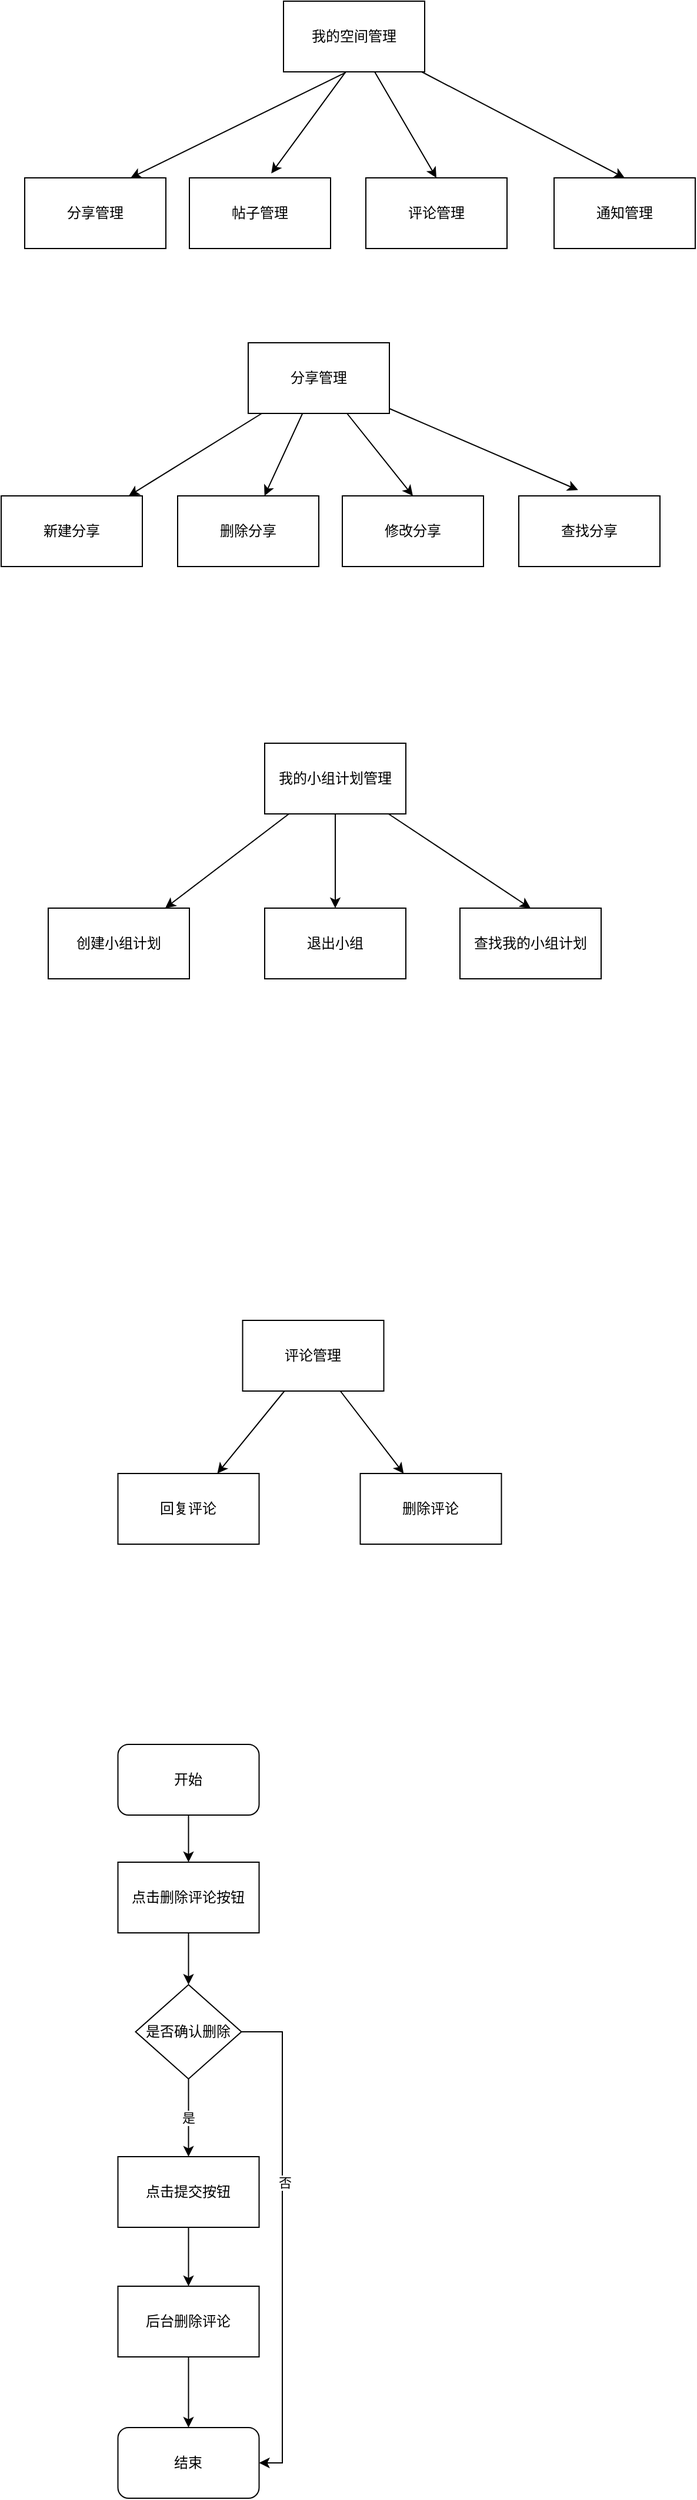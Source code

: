 <mxfile version="14.5.8" type="github">
  <diagram id="l1woym5PyaYvX-WYWoOk" name="第 1 页">
    <mxGraphModel dx="1826" dy="783" grid="1" gridSize="10" guides="1" tooltips="1" connect="1" arrows="1" fold="1" page="1" pageScale="1" pageWidth="827" pageHeight="1169" math="0" shadow="0">
      <root>
        <mxCell id="0" />
        <mxCell id="1" parent="0" />
        <mxCell id="XaT9iRLzHhanpR3D9ciT-6" style="rounded=0;orthogonalLoop=1;jettySize=auto;html=1;exitX=0.44;exitY=1.01;exitDx=0;exitDy=0;entryX=0.75;entryY=0;entryDx=0;entryDy=0;exitPerimeter=0;" parent="1" source="XaT9iRLzHhanpR3D9ciT-1" target="XaT9iRLzHhanpR3D9ciT-2" edge="1">
          <mxGeometry relative="1" as="geometry" />
        </mxCell>
        <mxCell id="XaT9iRLzHhanpR3D9ciT-7" style="edgeStyle=none;rounded=0;orthogonalLoop=1;jettySize=auto;html=1;entryX=0.58;entryY=-0.063;entryDx=0;entryDy=0;entryPerimeter=0;exitX=0.447;exitY=0.983;exitDx=0;exitDy=0;exitPerimeter=0;" parent="1" source="XaT9iRLzHhanpR3D9ciT-1" target="XaT9iRLzHhanpR3D9ciT-3" edge="1">
          <mxGeometry relative="1" as="geometry" />
        </mxCell>
        <mxCell id="XaT9iRLzHhanpR3D9ciT-9" style="edgeStyle=none;rounded=0;orthogonalLoop=1;jettySize=auto;html=1;entryX=0.5;entryY=0;entryDx=0;entryDy=0;" parent="1" source="XaT9iRLzHhanpR3D9ciT-1" target="XaT9iRLzHhanpR3D9ciT-4" edge="1">
          <mxGeometry relative="1" as="geometry" />
        </mxCell>
        <mxCell id="XaT9iRLzHhanpR3D9ciT-10" style="edgeStyle=none;rounded=0;orthogonalLoop=1;jettySize=auto;html=1;entryX=0.5;entryY=0;entryDx=0;entryDy=0;" parent="1" source="XaT9iRLzHhanpR3D9ciT-1" target="XaT9iRLzHhanpR3D9ciT-5" edge="1">
          <mxGeometry relative="1" as="geometry" />
        </mxCell>
        <mxCell id="XaT9iRLzHhanpR3D9ciT-1" value="我的空间管理" style="rounded=0;whiteSpace=wrap;html=1;" parent="1" vertex="1">
          <mxGeometry x="460" y="70" width="120" height="60" as="geometry" />
        </mxCell>
        <mxCell id="XaT9iRLzHhanpR3D9ciT-2" value="分享管理" style="rounded=0;whiteSpace=wrap;html=1;" parent="1" vertex="1">
          <mxGeometry x="240" y="220" width="120" height="60" as="geometry" />
        </mxCell>
        <mxCell id="XaT9iRLzHhanpR3D9ciT-3" value="帖子管理" style="rounded=0;whiteSpace=wrap;html=1;" parent="1" vertex="1">
          <mxGeometry x="380" y="220" width="120" height="60" as="geometry" />
        </mxCell>
        <mxCell id="XaT9iRLzHhanpR3D9ciT-4" value="评论管理" style="rounded=0;whiteSpace=wrap;html=1;" parent="1" vertex="1">
          <mxGeometry x="530" y="220" width="120" height="60" as="geometry" />
        </mxCell>
        <mxCell id="XaT9iRLzHhanpR3D9ciT-5" value="通知管理" style="rounded=0;whiteSpace=wrap;html=1;" parent="1" vertex="1">
          <mxGeometry x="690" y="220" width="120" height="60" as="geometry" />
        </mxCell>
        <mxCell id="XaT9iRLzHhanpR3D9ciT-19" style="edgeStyle=none;rounded=0;orthogonalLoop=1;jettySize=auto;html=1;" parent="1" source="XaT9iRLzHhanpR3D9ciT-11" target="XaT9iRLzHhanpR3D9ciT-12" edge="1">
          <mxGeometry relative="1" as="geometry" />
        </mxCell>
        <mxCell id="XaT9iRLzHhanpR3D9ciT-20" style="edgeStyle=none;rounded=0;orthogonalLoop=1;jettySize=auto;html=1;" parent="1" source="XaT9iRLzHhanpR3D9ciT-11" target="XaT9iRLzHhanpR3D9ciT-13" edge="1">
          <mxGeometry relative="1" as="geometry" />
        </mxCell>
        <mxCell id="XaT9iRLzHhanpR3D9ciT-21" style="edgeStyle=none;rounded=0;orthogonalLoop=1;jettySize=auto;html=1;entryX=0.5;entryY=0;entryDx=0;entryDy=0;" parent="1" source="XaT9iRLzHhanpR3D9ciT-11" target="XaT9iRLzHhanpR3D9ciT-16" edge="1">
          <mxGeometry relative="1" as="geometry" />
        </mxCell>
        <mxCell id="XaT9iRLzHhanpR3D9ciT-22" style="edgeStyle=none;rounded=0;orthogonalLoop=1;jettySize=auto;html=1;entryX=0.42;entryY=-0.083;entryDx=0;entryDy=0;entryPerimeter=0;" parent="1" source="XaT9iRLzHhanpR3D9ciT-11" target="XaT9iRLzHhanpR3D9ciT-17" edge="1">
          <mxGeometry relative="1" as="geometry" />
        </mxCell>
        <mxCell id="XaT9iRLzHhanpR3D9ciT-11" value="分享管理" style="rounded=0;whiteSpace=wrap;html=1;" parent="1" vertex="1">
          <mxGeometry x="430" y="360" width="120" height="60" as="geometry" />
        </mxCell>
        <mxCell id="XaT9iRLzHhanpR3D9ciT-12" value="新建分享" style="rounded=0;whiteSpace=wrap;html=1;" parent="1" vertex="1">
          <mxGeometry x="220" y="490" width="120" height="60" as="geometry" />
        </mxCell>
        <mxCell id="XaT9iRLzHhanpR3D9ciT-13" value="删除分享" style="rounded=0;whiteSpace=wrap;html=1;" parent="1" vertex="1">
          <mxGeometry x="370" y="490" width="120" height="60" as="geometry" />
        </mxCell>
        <mxCell id="XaT9iRLzHhanpR3D9ciT-16" value="&lt;span style=&quot;font-weight: normal&quot;&gt;修改分享&lt;/span&gt;" style="rounded=0;whiteSpace=wrap;html=1;fontStyle=1" parent="1" vertex="1">
          <mxGeometry x="510" y="490" width="120" height="60" as="geometry" />
        </mxCell>
        <mxCell id="XaT9iRLzHhanpR3D9ciT-17" value="查找分享" style="rounded=0;whiteSpace=wrap;html=1;" parent="1" vertex="1">
          <mxGeometry x="660" y="490" width="120" height="60" as="geometry" />
        </mxCell>
        <mxCell id="XaT9iRLzHhanpR3D9ciT-18" style="edgeStyle=none;rounded=0;orthogonalLoop=1;jettySize=auto;html=1;exitX=1;exitY=0.5;exitDx=0;exitDy=0;" parent="1" source="XaT9iRLzHhanpR3D9ciT-16" target="XaT9iRLzHhanpR3D9ciT-16" edge="1">
          <mxGeometry relative="1" as="geometry" />
        </mxCell>
        <mxCell id="XaT9iRLzHhanpR3D9ciT-23" style="edgeStyle=none;rounded=0;orthogonalLoop=1;jettySize=auto;html=1;" parent="1" source="XaT9iRLzHhanpR3D9ciT-27" target="XaT9iRLzHhanpR3D9ciT-28" edge="1">
          <mxGeometry relative="1" as="geometry" />
        </mxCell>
        <mxCell id="XaT9iRLzHhanpR3D9ciT-24" style="edgeStyle=none;rounded=0;orthogonalLoop=1;jettySize=auto;html=1;" parent="1" source="XaT9iRLzHhanpR3D9ciT-27" target="XaT9iRLzHhanpR3D9ciT-29" edge="1">
          <mxGeometry relative="1" as="geometry" />
        </mxCell>
        <mxCell id="XaT9iRLzHhanpR3D9ciT-25" style="edgeStyle=none;rounded=0;orthogonalLoop=1;jettySize=auto;html=1;entryX=0.5;entryY=0;entryDx=0;entryDy=0;" parent="1" source="XaT9iRLzHhanpR3D9ciT-27" target="XaT9iRLzHhanpR3D9ciT-30" edge="1">
          <mxGeometry relative="1" as="geometry" />
        </mxCell>
        <mxCell id="XaT9iRLzHhanpR3D9ciT-27" value="我的小组计划管理" style="rounded=0;whiteSpace=wrap;html=1;" parent="1" vertex="1">
          <mxGeometry x="444" y="700" width="120" height="60" as="geometry" />
        </mxCell>
        <mxCell id="XaT9iRLzHhanpR3D9ciT-28" value="创建小组计划" style="rounded=0;whiteSpace=wrap;html=1;" parent="1" vertex="1">
          <mxGeometry x="260" y="840" width="120" height="60" as="geometry" />
        </mxCell>
        <mxCell id="XaT9iRLzHhanpR3D9ciT-29" value="退出小组" style="rounded=0;whiteSpace=wrap;html=1;" parent="1" vertex="1">
          <mxGeometry x="444" y="840" width="120" height="60" as="geometry" />
        </mxCell>
        <mxCell id="XaT9iRLzHhanpR3D9ciT-30" value="&lt;span style=&quot;font-weight: normal&quot;&gt;查找我的小组计划&lt;/span&gt;" style="rounded=0;whiteSpace=wrap;html=1;fontStyle=1" parent="1" vertex="1">
          <mxGeometry x="610" y="840" width="120" height="60" as="geometry" />
        </mxCell>
        <mxCell id="XaT9iRLzHhanpR3D9ciT-32" style="edgeStyle=none;rounded=0;orthogonalLoop=1;jettySize=auto;html=1;exitX=1;exitY=0.5;exitDx=0;exitDy=0;" parent="1" source="XaT9iRLzHhanpR3D9ciT-30" target="XaT9iRLzHhanpR3D9ciT-30" edge="1">
          <mxGeometry relative="1" as="geometry" />
        </mxCell>
        <mxCell id="O672PY0I3kkQeOV7ywsc-1" style="edgeStyle=none;rounded=0;orthogonalLoop=1;jettySize=auto;html=1;" edge="1" parent="1" source="O672PY0I3kkQeOV7ywsc-4" target="O672PY0I3kkQeOV7ywsc-5">
          <mxGeometry relative="1" as="geometry" />
        </mxCell>
        <mxCell id="O672PY0I3kkQeOV7ywsc-2" style="edgeStyle=none;rounded=0;orthogonalLoop=1;jettySize=auto;html=1;" edge="1" parent="1" source="O672PY0I3kkQeOV7ywsc-4" target="O672PY0I3kkQeOV7ywsc-6">
          <mxGeometry relative="1" as="geometry" />
        </mxCell>
        <mxCell id="O672PY0I3kkQeOV7ywsc-4" value="评论管理" style="rounded=0;whiteSpace=wrap;html=1;" vertex="1" parent="1">
          <mxGeometry x="425.25" y="1190" width="120" height="60" as="geometry" />
        </mxCell>
        <mxCell id="O672PY0I3kkQeOV7ywsc-5" value="回复评论" style="rounded=0;whiteSpace=wrap;html=1;" vertex="1" parent="1">
          <mxGeometry x="319.25" y="1320" width="120" height="60" as="geometry" />
        </mxCell>
        <mxCell id="O672PY0I3kkQeOV7ywsc-6" value="删除评论" style="rounded=0;whiteSpace=wrap;html=1;" vertex="1" parent="1">
          <mxGeometry x="525.25" y="1320" width="120" height="60" as="geometry" />
        </mxCell>
        <mxCell id="O672PY0I3kkQeOV7ywsc-8" style="edgeStyle=none;rounded=0;orthogonalLoop=1;jettySize=auto;html=1;exitX=1;exitY=0.5;exitDx=0;exitDy=0;" edge="1" parent="1">
          <mxGeometry relative="1" as="geometry">
            <mxPoint x="719.75" y="1360" as="sourcePoint" />
            <mxPoint x="719.75" y="1360" as="targetPoint" />
          </mxGeometry>
        </mxCell>
        <mxCell id="O672PY0I3kkQeOV7ywsc-9" style="edgeStyle=orthogonalEdgeStyle;rounded=0;orthogonalLoop=1;jettySize=auto;html=1;entryX=0.5;entryY=0;entryDx=0;entryDy=0;" edge="1" parent="1" source="O672PY0I3kkQeOV7ywsc-10" target="O672PY0I3kkQeOV7ywsc-12">
          <mxGeometry relative="1" as="geometry">
            <mxPoint x="379.25" y="1670" as="targetPoint" />
          </mxGeometry>
        </mxCell>
        <mxCell id="O672PY0I3kkQeOV7ywsc-10" value="开始" style="rounded=1;whiteSpace=wrap;html=1;" vertex="1" parent="1">
          <mxGeometry x="319.25" y="1550" width="120" height="60" as="geometry" />
        </mxCell>
        <mxCell id="O672PY0I3kkQeOV7ywsc-33" value="" style="edgeStyle=orthogonalEdgeStyle;rounded=0;orthogonalLoop=1;jettySize=auto;html=1;" edge="1" parent="1" source="O672PY0I3kkQeOV7ywsc-12" target="O672PY0I3kkQeOV7ywsc-32">
          <mxGeometry relative="1" as="geometry" />
        </mxCell>
        <mxCell id="O672PY0I3kkQeOV7ywsc-12" value="点击删除评论按钮" style="rounded=0;whiteSpace=wrap;html=1;" vertex="1" parent="1">
          <mxGeometry x="319.25" y="1650" width="120" height="60" as="geometry" />
        </mxCell>
        <mxCell id="O672PY0I3kkQeOV7ywsc-40" value="" style="edgeStyle=orthogonalEdgeStyle;rounded=0;orthogonalLoop=1;jettySize=auto;html=1;" edge="1" parent="1" source="O672PY0I3kkQeOV7ywsc-16" target="O672PY0I3kkQeOV7ywsc-39">
          <mxGeometry relative="1" as="geometry" />
        </mxCell>
        <mxCell id="O672PY0I3kkQeOV7ywsc-16" value="点击提交按钮" style="whiteSpace=wrap;html=1;rounded=0;" vertex="1" parent="1">
          <mxGeometry x="319.25" y="1900" width="120" height="60" as="geometry" />
        </mxCell>
        <mxCell id="O672PY0I3kkQeOV7ywsc-29" value="结束" style="rounded=1;whiteSpace=wrap;html=1;" vertex="1" parent="1">
          <mxGeometry x="319.25" y="2130" width="120" height="60" as="geometry" />
        </mxCell>
        <mxCell id="O672PY0I3kkQeOV7ywsc-34" value="是" style="edgeStyle=orthogonalEdgeStyle;rounded=0;orthogonalLoop=1;jettySize=auto;html=1;entryX=0.5;entryY=0;entryDx=0;entryDy=0;" edge="1" parent="1" source="O672PY0I3kkQeOV7ywsc-32" target="O672PY0I3kkQeOV7ywsc-16">
          <mxGeometry relative="1" as="geometry" />
        </mxCell>
        <mxCell id="O672PY0I3kkQeOV7ywsc-42" style="edgeStyle=orthogonalEdgeStyle;rounded=0;orthogonalLoop=1;jettySize=auto;html=1;entryX=1;entryY=0.5;entryDx=0;entryDy=0;" edge="1" parent="1" source="O672PY0I3kkQeOV7ywsc-32" target="O672PY0I3kkQeOV7ywsc-29">
          <mxGeometry relative="1" as="geometry">
            <Array as="points">
              <mxPoint x="459" y="1794" />
              <mxPoint x="459" y="2160" />
            </Array>
          </mxGeometry>
        </mxCell>
        <mxCell id="O672PY0I3kkQeOV7ywsc-43" value="否" style="edgeLabel;html=1;align=center;verticalAlign=middle;resizable=0;points=[];" vertex="1" connectable="0" parent="O672PY0I3kkQeOV7ywsc-42">
          <mxGeometry x="-0.23" y="2" relative="1" as="geometry">
            <mxPoint as="offset" />
          </mxGeometry>
        </mxCell>
        <mxCell id="O672PY0I3kkQeOV7ywsc-32" value="&lt;span&gt;是否确认删除&lt;/span&gt;" style="rhombus;whiteSpace=wrap;html=1;rounded=0;" vertex="1" parent="1">
          <mxGeometry x="334.25" y="1754" width="90" height="80" as="geometry" />
        </mxCell>
        <mxCell id="O672PY0I3kkQeOV7ywsc-41" style="edgeStyle=orthogonalEdgeStyle;rounded=0;orthogonalLoop=1;jettySize=auto;html=1;entryX=0.5;entryY=0;entryDx=0;entryDy=0;" edge="1" parent="1" source="O672PY0I3kkQeOV7ywsc-39" target="O672PY0I3kkQeOV7ywsc-29">
          <mxGeometry relative="1" as="geometry" />
        </mxCell>
        <mxCell id="O672PY0I3kkQeOV7ywsc-39" value="后台删除评论" style="whiteSpace=wrap;html=1;rounded=0;" vertex="1" parent="1">
          <mxGeometry x="319.25" y="2010" width="120" height="60" as="geometry" />
        </mxCell>
      </root>
    </mxGraphModel>
  </diagram>
</mxfile>
